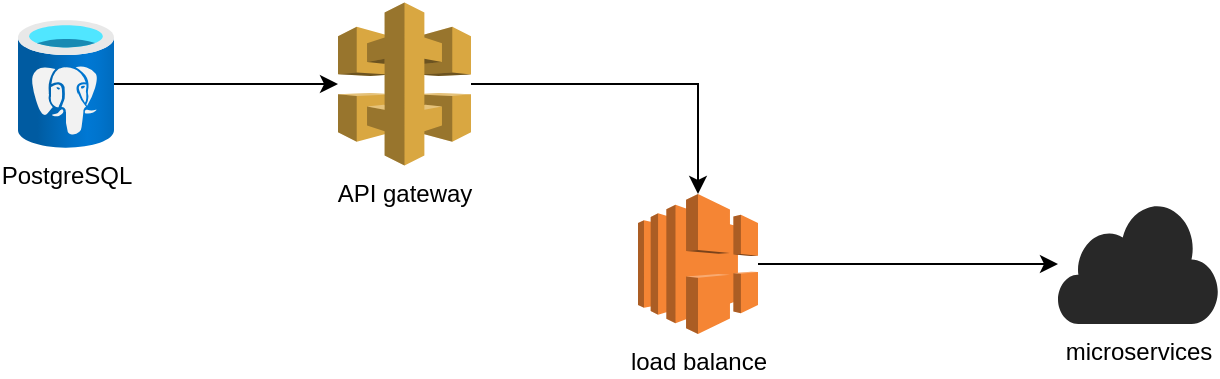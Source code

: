 <mxfile version="22.1.17" type="github">
  <diagram name="Page-1" id="2qxk2k01QIwZFrgGB2o0">
    <mxGraphModel dx="989" dy="532" grid="1" gridSize="10" guides="1" tooltips="1" connect="1" arrows="1" fold="1" page="1" pageScale="1" pageWidth="850" pageHeight="1100" math="0" shadow="0">
      <root>
        <mxCell id="0" />
        <mxCell id="1" parent="0" />
        <mxCell id="46ex9MSNE1FA2S3iVDNR-7" style="edgeStyle=orthogonalEdgeStyle;rounded=0;orthogonalLoop=1;jettySize=auto;html=1;" edge="1" parent="1" source="46ex9MSNE1FA2S3iVDNR-6" target="46ex9MSNE1FA2S3iVDNR-2">
          <mxGeometry relative="1" as="geometry" />
        </mxCell>
        <mxCell id="46ex9MSNE1FA2S3iVDNR-3" value="PostgreSQL " style="image;aspect=fixed;html=1;points=[];align=center;fontSize=12;image=img/lib/azure2/databases/Azure_Database_PostgreSQL_Server.svg;" vertex="1" parent="1">
          <mxGeometry x="140" y="213" width="48" height="64" as="geometry" />
        </mxCell>
        <mxCell id="46ex9MSNE1FA2S3iVDNR-8" value="" style="edgeStyle=orthogonalEdgeStyle;rounded=0;orthogonalLoop=1;jettySize=auto;html=1;" edge="1" parent="1" source="46ex9MSNE1FA2S3iVDNR-9" target="46ex9MSNE1FA2S3iVDNR-6">
          <mxGeometry relative="1" as="geometry">
            <mxPoint x="198" y="248" as="sourcePoint" />
            <mxPoint x="490" y="250" as="targetPoint" />
          </mxGeometry>
        </mxCell>
        <mxCell id="46ex9MSNE1FA2S3iVDNR-6" value=" load balance" style="outlineConnect=0;dashed=0;verticalLabelPosition=bottom;verticalAlign=top;align=center;html=1;shape=mxgraph.aws3.elastic_load_balancing;fillColor=#F58534;gradientColor=none;" vertex="1" parent="1">
          <mxGeometry x="450" y="300" width="60" height="70" as="geometry" />
        </mxCell>
        <mxCell id="46ex9MSNE1FA2S3iVDNR-11" value="" style="edgeStyle=orthogonalEdgeStyle;rounded=0;orthogonalLoop=1;jettySize=auto;html=1;" edge="1" parent="1" source="46ex9MSNE1FA2S3iVDNR-3" target="46ex9MSNE1FA2S3iVDNR-9">
          <mxGeometry relative="1" as="geometry">
            <mxPoint x="188" y="245" as="sourcePoint" />
            <mxPoint x="480" y="300" as="targetPoint" />
          </mxGeometry>
        </mxCell>
        <mxCell id="46ex9MSNE1FA2S3iVDNR-9" value="API gateway" style="outlineConnect=0;dashed=0;verticalLabelPosition=bottom;verticalAlign=top;align=center;html=1;shape=mxgraph.aws3.api_gateway;fillColor=#D9A741;gradientColor=none;" vertex="1" parent="1">
          <mxGeometry x="300" y="204.25" width="66.5" height="81.5" as="geometry" />
        </mxCell>
        <mxCell id="46ex9MSNE1FA2S3iVDNR-2" value="microservices" style="verticalLabelPosition=bottom;sketch=0;html=1;fillColor=#282828;strokeColor=none;verticalAlign=top;pointerEvents=1;align=center;shape=mxgraph.cisco_safe.security_icons.cloud_based;" vertex="1" parent="1">
          <mxGeometry x="660" y="305" width="80" height="60" as="geometry" />
        </mxCell>
      </root>
    </mxGraphModel>
  </diagram>
</mxfile>
